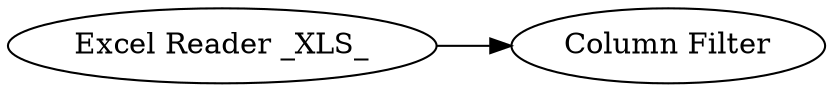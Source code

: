 digraph {
	"-3344744963522765329_3" [label="Column Filter"]
	"-3344744963522765329_1" [label="Excel Reader _XLS_"]
	"-3344744963522765329_1" -> "-3344744963522765329_3"
	rankdir=LR
}
